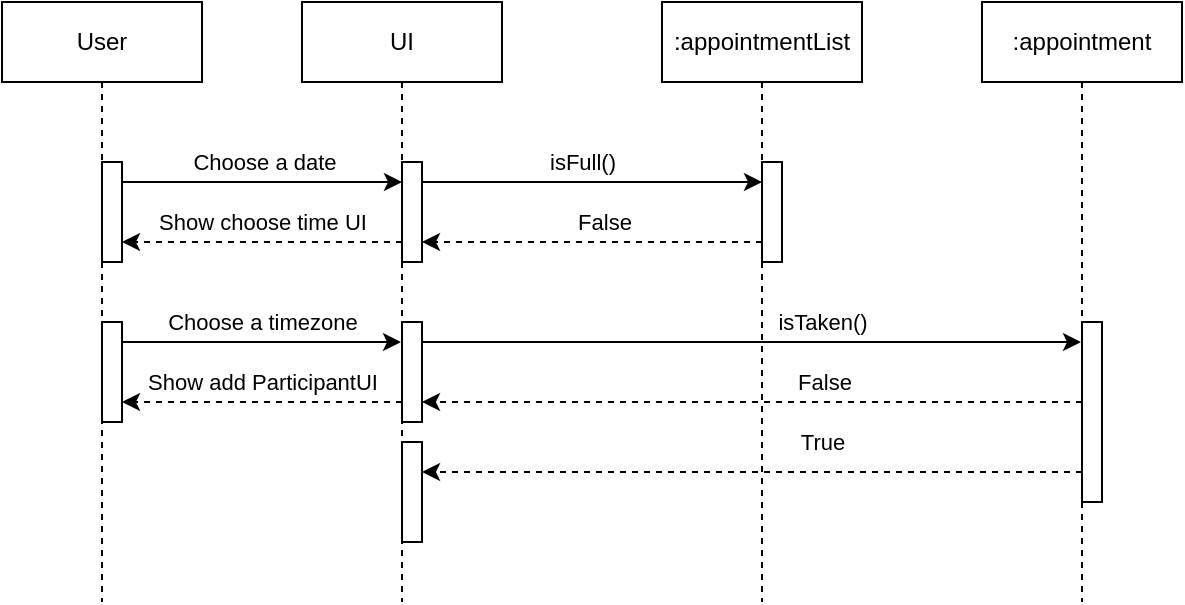<mxfile version="24.2.3" type="github">
  <diagram name="Page-1" id="2YBvvXClWsGukQMizWep">
    <mxGraphModel dx="1613" dy="434" grid="1" gridSize="10" guides="1" tooltips="1" connect="1" arrows="1" fold="1" page="1" pageScale="1" pageWidth="850" pageHeight="1100" math="0" shadow="0">
      <root>
        <mxCell id="0" />
        <mxCell id="1" parent="0" />
        <mxCell id="aM9ryv3xv72pqoxQDRHE-1" value=":appointmentList" style="shape=umlLifeline;perimeter=lifelinePerimeter;whiteSpace=wrap;html=1;container=0;dropTarget=0;collapsible=0;recursiveResize=0;outlineConnect=0;portConstraint=eastwest;newEdgeStyle={&quot;edgeStyle&quot;:&quot;elbowEdgeStyle&quot;,&quot;elbow&quot;:&quot;vertical&quot;,&quot;curved&quot;:0,&quot;rounded&quot;:0};" parent="1" vertex="1">
          <mxGeometry x="290" y="60" width="100" height="300" as="geometry" />
        </mxCell>
        <mxCell id="aM9ryv3xv72pqoxQDRHE-2" value="" style="html=1;points=[];perimeter=orthogonalPerimeter;outlineConnect=0;targetShapes=umlLifeline;portConstraint=eastwest;newEdgeStyle={&quot;edgeStyle&quot;:&quot;elbowEdgeStyle&quot;,&quot;elbow&quot;:&quot;vertical&quot;,&quot;curved&quot;:0,&quot;rounded&quot;:0};" parent="aM9ryv3xv72pqoxQDRHE-1" vertex="1">
          <mxGeometry x="50" y="80" width="10" height="50" as="geometry" />
        </mxCell>
        <mxCell id="aM9ryv3xv72pqoxQDRHE-5" value=":appointment" style="shape=umlLifeline;perimeter=lifelinePerimeter;whiteSpace=wrap;html=1;container=0;dropTarget=0;collapsible=0;recursiveResize=0;outlineConnect=0;portConstraint=eastwest;newEdgeStyle={&quot;edgeStyle&quot;:&quot;elbowEdgeStyle&quot;,&quot;elbow&quot;:&quot;vertical&quot;,&quot;curved&quot;:0,&quot;rounded&quot;:0};" parent="1" vertex="1">
          <mxGeometry x="450" y="60" width="100" height="300" as="geometry" />
        </mxCell>
        <mxCell id="aM9ryv3xv72pqoxQDRHE-6" value="" style="html=1;points=[];perimeter=orthogonalPerimeter;outlineConnect=0;targetShapes=umlLifeline;portConstraint=eastwest;newEdgeStyle={&quot;edgeStyle&quot;:&quot;elbowEdgeStyle&quot;,&quot;elbow&quot;:&quot;vertical&quot;,&quot;curved&quot;:0,&quot;rounded&quot;:0};" parent="aM9ryv3xv72pqoxQDRHE-5" vertex="1">
          <mxGeometry x="50" y="160" width="10" height="90" as="geometry" />
        </mxCell>
        <mxCell id="J8VDc_DRlblHKEV4FWgW-1" value="UI" style="shape=umlLifeline;perimeter=lifelinePerimeter;whiteSpace=wrap;html=1;container=0;dropTarget=0;collapsible=0;recursiveResize=0;outlineConnect=0;portConstraint=eastwest;newEdgeStyle={&quot;edgeStyle&quot;:&quot;elbowEdgeStyle&quot;,&quot;elbow&quot;:&quot;vertical&quot;,&quot;curved&quot;:0,&quot;rounded&quot;:0};" vertex="1" parent="1">
          <mxGeometry x="110" y="60" width="100" height="300" as="geometry" />
        </mxCell>
        <mxCell id="J8VDc_DRlblHKEV4FWgW-4" value="" style="html=1;points=[];perimeter=orthogonalPerimeter;outlineConnect=0;targetShapes=umlLifeline;portConstraint=eastwest;newEdgeStyle={&quot;edgeStyle&quot;:&quot;elbowEdgeStyle&quot;,&quot;elbow&quot;:&quot;vertical&quot;,&quot;curved&quot;:0,&quot;rounded&quot;:0};" vertex="1" parent="J8VDc_DRlblHKEV4FWgW-1">
          <mxGeometry x="50" y="80" width="10" height="50" as="geometry" />
        </mxCell>
        <mxCell id="J8VDc_DRlblHKEV4FWgW-15" value="" style="html=1;points=[];perimeter=orthogonalPerimeter;outlineConnect=0;targetShapes=umlLifeline;portConstraint=eastwest;newEdgeStyle={&quot;edgeStyle&quot;:&quot;elbowEdgeStyle&quot;,&quot;elbow&quot;:&quot;vertical&quot;,&quot;curved&quot;:0,&quot;rounded&quot;:0};" vertex="1" parent="J8VDc_DRlblHKEV4FWgW-1">
          <mxGeometry x="50" y="160" width="10" height="50" as="geometry" />
        </mxCell>
        <mxCell id="J8VDc_DRlblHKEV4FWgW-41" value="" style="html=1;points=[];perimeter=orthogonalPerimeter;outlineConnect=0;targetShapes=umlLifeline;portConstraint=eastwest;newEdgeStyle={&quot;edgeStyle&quot;:&quot;elbowEdgeStyle&quot;,&quot;elbow&quot;:&quot;vertical&quot;,&quot;curved&quot;:0,&quot;rounded&quot;:0};" vertex="1" parent="J8VDc_DRlblHKEV4FWgW-1">
          <mxGeometry x="50" y="220" width="10" height="50" as="geometry" />
        </mxCell>
        <mxCell id="J8VDc_DRlblHKEV4FWgW-5" style="edgeStyle=elbowEdgeStyle;rounded=0;orthogonalLoop=1;jettySize=auto;html=1;elbow=horizontal;curved=0;" edge="1" parent="1">
          <mxGeometry relative="1" as="geometry">
            <mxPoint x="170" y="150" as="sourcePoint" />
            <mxPoint x="340" y="150" as="targetPoint" />
          </mxGeometry>
        </mxCell>
        <mxCell id="J8VDc_DRlblHKEV4FWgW-6" value="isFull()" style="edgeLabel;html=1;align=center;verticalAlign=middle;resizable=0;points=[];" vertex="1" connectable="0" parent="J8VDc_DRlblHKEV4FWgW-5">
          <mxGeometry x="-0.103" y="2" relative="1" as="geometry">
            <mxPoint x="4" y="-8" as="offset" />
          </mxGeometry>
        </mxCell>
        <mxCell id="J8VDc_DRlblHKEV4FWgW-7" style="edgeStyle=elbowEdgeStyle;rounded=0;orthogonalLoop=1;jettySize=auto;html=1;elbow=vertical;curved=0;dashed=1;" edge="1" parent="1">
          <mxGeometry relative="1" as="geometry">
            <mxPoint x="170" y="179.995" as="targetPoint" />
            <mxPoint x="340" y="179.995" as="sourcePoint" />
          </mxGeometry>
        </mxCell>
        <mxCell id="J8VDc_DRlblHKEV4FWgW-12" value="False" style="edgeLabel;html=1;align=center;verticalAlign=middle;resizable=0;points=[];" vertex="1" connectable="0" parent="J8VDc_DRlblHKEV4FWgW-7">
          <mxGeometry x="-0.322" y="1" relative="1" as="geometry">
            <mxPoint x="-22" y="-11" as="offset" />
          </mxGeometry>
        </mxCell>
        <mxCell id="J8VDc_DRlblHKEV4FWgW-17" style="edgeStyle=elbowEdgeStyle;rounded=0;orthogonalLoop=1;jettySize=auto;html=1;elbow=vertical;curved=0;" edge="1" parent="1" target="aM9ryv3xv72pqoxQDRHE-5">
          <mxGeometry relative="1" as="geometry">
            <mxPoint x="170" y="230.001" as="sourcePoint" />
            <mxPoint x="339.5" y="230.001" as="targetPoint" />
          </mxGeometry>
        </mxCell>
        <mxCell id="J8VDc_DRlblHKEV4FWgW-18" value="isTaken()" style="edgeLabel;html=1;align=center;verticalAlign=middle;resizable=0;points=[];" vertex="1" connectable="0" parent="J8VDc_DRlblHKEV4FWgW-17">
          <mxGeometry x="0.17" y="-1" relative="1" as="geometry">
            <mxPoint x="7" y="-11" as="offset" />
          </mxGeometry>
        </mxCell>
        <mxCell id="J8VDc_DRlblHKEV4FWgW-21" style="edgeStyle=elbowEdgeStyle;rounded=0;orthogonalLoop=1;jettySize=auto;html=1;elbow=vertical;curved=0;dashed=1;" edge="1" parent="1" target="J8VDc_DRlblHKEV4FWgW-15">
          <mxGeometry relative="1" as="geometry">
            <mxPoint x="500" y="260.001" as="sourcePoint" />
            <mxPoint x="350" y="260.001" as="targetPoint" />
          </mxGeometry>
        </mxCell>
        <mxCell id="J8VDc_DRlblHKEV4FWgW-22" value="False" style="edgeLabel;html=1;align=center;verticalAlign=middle;resizable=0;points=[];" vertex="1" connectable="0" parent="J8VDc_DRlblHKEV4FWgW-21">
          <mxGeometry x="-0.141" y="-3" relative="1" as="geometry">
            <mxPoint x="12" y="-7" as="offset" />
          </mxGeometry>
        </mxCell>
        <mxCell id="J8VDc_DRlblHKEV4FWgW-26" value="User" style="shape=umlLifeline;perimeter=lifelinePerimeter;whiteSpace=wrap;html=1;container=0;dropTarget=0;collapsible=0;recursiveResize=0;outlineConnect=0;portConstraint=eastwest;newEdgeStyle={&quot;edgeStyle&quot;:&quot;elbowEdgeStyle&quot;,&quot;elbow&quot;:&quot;vertical&quot;,&quot;curved&quot;:0,&quot;rounded&quot;:0};" vertex="1" parent="1">
          <mxGeometry x="-40" y="60" width="100" height="300" as="geometry" />
        </mxCell>
        <mxCell id="J8VDc_DRlblHKEV4FWgW-27" value="" style="html=1;points=[];perimeter=orthogonalPerimeter;outlineConnect=0;targetShapes=umlLifeline;portConstraint=eastwest;newEdgeStyle={&quot;edgeStyle&quot;:&quot;elbowEdgeStyle&quot;,&quot;elbow&quot;:&quot;vertical&quot;,&quot;curved&quot;:0,&quot;rounded&quot;:0};" vertex="1" parent="J8VDc_DRlblHKEV4FWgW-26">
          <mxGeometry x="50" y="80" width="10" height="50" as="geometry" />
        </mxCell>
        <mxCell id="J8VDc_DRlblHKEV4FWgW-28" value="" style="html=1;points=[];perimeter=orthogonalPerimeter;outlineConnect=0;targetShapes=umlLifeline;portConstraint=eastwest;newEdgeStyle={&quot;edgeStyle&quot;:&quot;elbowEdgeStyle&quot;,&quot;elbow&quot;:&quot;vertical&quot;,&quot;curved&quot;:0,&quot;rounded&quot;:0};" vertex="1" parent="J8VDc_DRlblHKEV4FWgW-26">
          <mxGeometry x="50" y="160" width="10" height="50" as="geometry" />
        </mxCell>
        <mxCell id="J8VDc_DRlblHKEV4FWgW-29" style="edgeStyle=elbowEdgeStyle;rounded=0;orthogonalLoop=1;jettySize=auto;html=1;elbow=vertical;curved=0;" edge="1" parent="1">
          <mxGeometry relative="1" as="geometry">
            <mxPoint x="20" y="150.002" as="sourcePoint" />
            <mxPoint x="160" y="150.002" as="targetPoint" />
          </mxGeometry>
        </mxCell>
        <mxCell id="J8VDc_DRlblHKEV4FWgW-30" value="Choose a date" style="edgeLabel;html=1;align=center;verticalAlign=middle;resizable=0;points=[];" vertex="1" connectable="0" parent="J8VDc_DRlblHKEV4FWgW-29">
          <mxGeometry x="0.362" y="-1" relative="1" as="geometry">
            <mxPoint x="-25" y="-11" as="offset" />
          </mxGeometry>
        </mxCell>
        <mxCell id="J8VDc_DRlblHKEV4FWgW-31" style="edgeStyle=elbowEdgeStyle;rounded=0;orthogonalLoop=1;jettySize=auto;html=1;elbow=vertical;curved=0;" edge="1" parent="1">
          <mxGeometry relative="1" as="geometry">
            <mxPoint x="20" y="230.002" as="sourcePoint" />
            <mxPoint x="159.5" y="230.002" as="targetPoint" />
          </mxGeometry>
        </mxCell>
        <mxCell id="J8VDc_DRlblHKEV4FWgW-32" value="Choose a timezone" style="edgeLabel;html=1;align=center;verticalAlign=middle;resizable=0;points=[];" vertex="1" connectable="0" parent="J8VDc_DRlblHKEV4FWgW-31">
          <mxGeometry x="0.404" y="2" relative="1" as="geometry">
            <mxPoint x="-28" y="-8" as="offset" />
          </mxGeometry>
        </mxCell>
        <mxCell id="J8VDc_DRlblHKEV4FWgW-33" style="edgeStyle=elbowEdgeStyle;rounded=0;orthogonalLoop=1;jettySize=auto;html=1;elbow=vertical;curved=0;dashed=1;" edge="1" parent="1">
          <mxGeometry relative="1" as="geometry">
            <mxPoint x="160" y="180.032" as="sourcePoint" />
            <mxPoint x="20" y="180" as="targetPoint" />
          </mxGeometry>
        </mxCell>
        <mxCell id="J8VDc_DRlblHKEV4FWgW-34" value="Show choose time UI" style="edgeLabel;html=1;align=center;verticalAlign=middle;resizable=0;points=[];" vertex="1" connectable="0" parent="J8VDc_DRlblHKEV4FWgW-33">
          <mxGeometry x="-0.436" y="1" relative="1" as="geometry">
            <mxPoint x="-31" y="-11" as="offset" />
          </mxGeometry>
        </mxCell>
        <mxCell id="J8VDc_DRlblHKEV4FWgW-39" style="edgeStyle=elbowEdgeStyle;rounded=0;orthogonalLoop=1;jettySize=auto;html=1;elbow=vertical;curved=0;dashed=1;" edge="1" parent="1">
          <mxGeometry relative="1" as="geometry">
            <mxPoint x="160" y="260.002" as="sourcePoint" />
            <mxPoint x="20" y="260.002" as="targetPoint" />
          </mxGeometry>
        </mxCell>
        <mxCell id="J8VDc_DRlblHKEV4FWgW-40" value="Show add ParticipantUI" style="edgeLabel;html=1;align=center;verticalAlign=middle;resizable=0;points=[];" vertex="1" connectable="0" parent="J8VDc_DRlblHKEV4FWgW-39">
          <mxGeometry x="-0.243" relative="1" as="geometry">
            <mxPoint x="-17" y="-10" as="offset" />
          </mxGeometry>
        </mxCell>
        <mxCell id="J8VDc_DRlblHKEV4FWgW-42" style="edgeStyle=elbowEdgeStyle;rounded=0;orthogonalLoop=1;jettySize=auto;html=1;elbow=vertical;curved=0;dashed=1;" edge="1" parent="1" source="aM9ryv3xv72pqoxQDRHE-6" target="J8VDc_DRlblHKEV4FWgW-41">
          <mxGeometry relative="1" as="geometry" />
        </mxCell>
        <mxCell id="J8VDc_DRlblHKEV4FWgW-43" value="True" style="edgeLabel;html=1;align=center;verticalAlign=middle;resizable=0;points=[];" vertex="1" connectable="0" parent="J8VDc_DRlblHKEV4FWgW-42">
          <mxGeometry x="-0.327" y="-2" relative="1" as="geometry">
            <mxPoint x="-19" y="-13" as="offset" />
          </mxGeometry>
        </mxCell>
      </root>
    </mxGraphModel>
  </diagram>
</mxfile>
